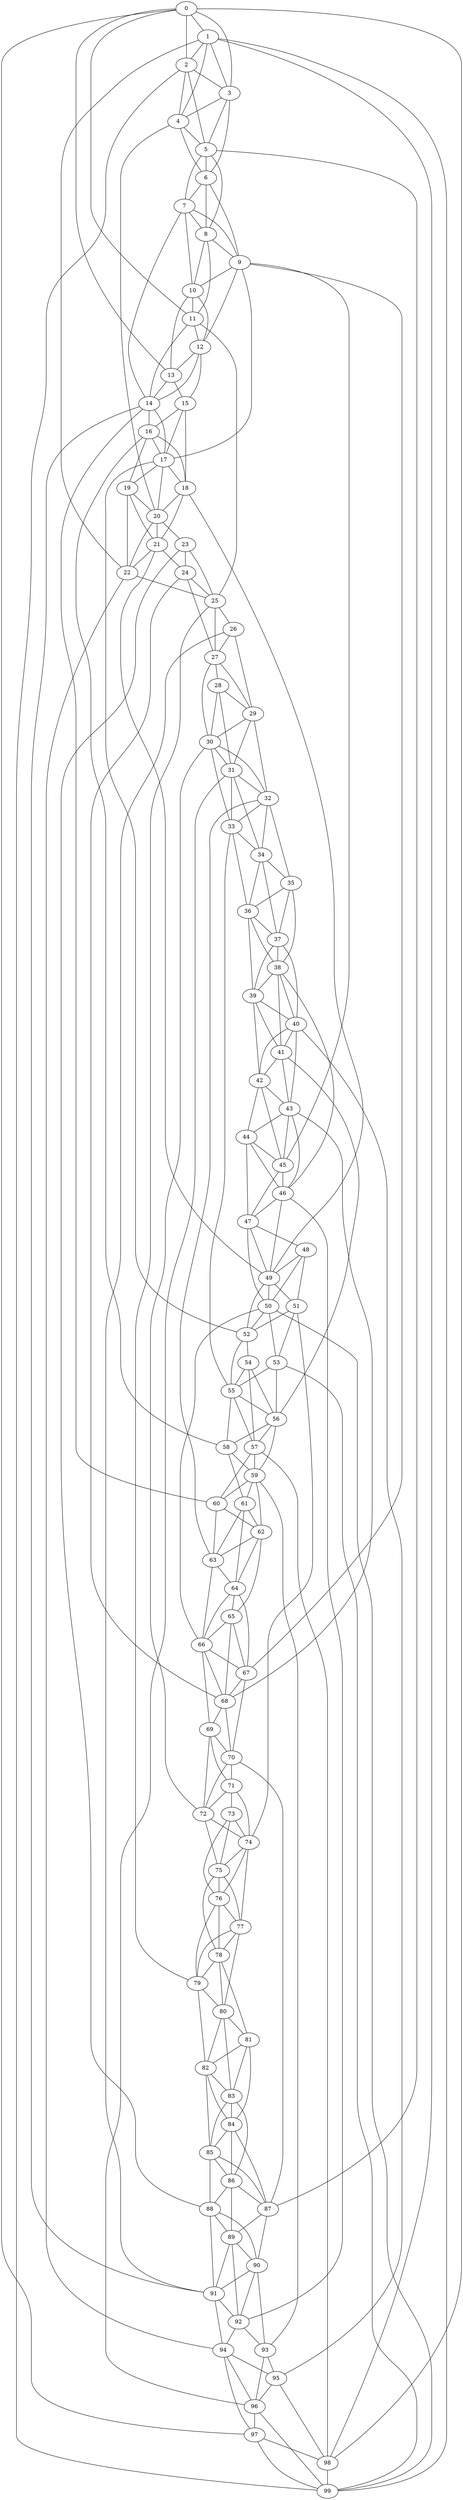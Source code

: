 strict graph "watts_strogatz_graph(100,6,0.1)" {
0;
1;
2;
3;
4;
5;
6;
7;
8;
9;
10;
11;
12;
13;
14;
15;
16;
17;
18;
19;
20;
21;
22;
23;
24;
25;
26;
27;
28;
29;
30;
31;
32;
33;
34;
35;
36;
37;
38;
39;
40;
41;
42;
43;
44;
45;
46;
47;
48;
49;
50;
51;
52;
53;
54;
55;
56;
57;
58;
59;
60;
61;
62;
63;
64;
65;
66;
67;
68;
69;
70;
71;
72;
73;
74;
75;
76;
77;
78;
79;
80;
81;
82;
83;
84;
85;
86;
87;
88;
89;
90;
91;
92;
93;
94;
95;
96;
97;
98;
99;
0 -- 1  [is_available=True, prob="1.0"];
0 -- 2  [is_available=True, prob="0.935720221654"];
0 -- 3  [is_available=True, prob="0.515848306842"];
0 -- 97  [is_available=True, prob="0.42802588997"];
0 -- 11  [is_available=True, prob="1.0"];
0 -- 98  [is_available=True, prob="1.0"];
0 -- 13  [is_available=True, prob="0.421844146082"];
1 -- 2  [is_available=True, prob="1.0"];
1 -- 99  [is_available=True, prob="0.465951026259"];
1 -- 4  [is_available=True, prob="1.0"];
1 -- 98  [is_available=True, prob="1.0"];
1 -- 3  [is_available=True, prob="0.940641123598"];
1 -- 22  [is_available=True, prob="0.533693379657"];
2 -- 3  [is_available=True, prob="0.518915667482"];
2 -- 4  [is_available=True, prob="0.183915591811"];
2 -- 5  [is_available=True, prob="0.451055098089"];
2 -- 99  [is_available=True, prob="0.747958040567"];
3 -- 4  [is_available=True, prob="1.0"];
3 -- 5  [is_available=True, prob="0.0242613693702"];
3 -- 6  [is_available=True, prob="0.499634368269"];
4 -- 5  [is_available=True, prob="0.790494589338"];
4 -- 6  [is_available=True, prob="0.136074792388"];
4 -- 20  [is_available=True, prob="0.563645784921"];
5 -- 6  [is_available=True, prob="1.0"];
5 -- 7  [is_available=True, prob="0.924787314262"];
5 -- 8  [is_available=True, prob="0.250186531959"];
5 -- 87  [is_available=True, prob="0.245527248247"];
6 -- 7  [is_available=True, prob="0.642800967546"];
6 -- 8  [is_available=True, prob="0.122322398792"];
6 -- 9  [is_available=True, prob="0.787316376411"];
7 -- 8  [is_available=True, prob="0.0980680288036"];
7 -- 9  [is_available=True, prob="0.113309271276"];
7 -- 10  [is_available=True, prob="0.0819476479932"];
7 -- 14  [is_available=True, prob="0.248489932305"];
8 -- 9  [is_available=True, prob="0.56384963573"];
8 -- 10  [is_available=True, prob="0.750292860095"];
8 -- 11  [is_available=True, prob="0.252554117383"];
9 -- 67  [is_available=True, prob="0.855209681138"];
9 -- 10  [is_available=True, prob="0.854138237644"];
9 -- 12  [is_available=True, prob="0.702951471436"];
9 -- 45  [is_available=True, prob="0.833848691181"];
9 -- 17  [is_available=True, prob="0.506376017179"];
10 -- 11  [is_available=True, prob="1.0"];
10 -- 12  [is_available=True, prob="1.0"];
10 -- 13  [is_available=True, prob="0.885499190496"];
11 -- 12  [is_available=True, prob="1.0"];
11 -- 14  [is_available=True, prob="0.555079721079"];
11 -- 25  [is_available=True, prob="0.255201774788"];
12 -- 13  [is_available=True, prob="0.625290336289"];
12 -- 14  [is_available=True, prob="0.843277654871"];
12 -- 15  [is_available=True, prob="0.979649289471"];
13 -- 14  [is_available=True, prob="0.0352230646544"];
13 -- 15  [is_available=True, prob="1.0"];
14 -- 16  [is_available=True, prob="0.946397820523"];
14 -- 17  [is_available=True, prob="0.105649719479"];
14 -- 91  [is_available=True, prob="0.924799206312"];
14 -- 60  [is_available=True, prob="0.997818314024"];
15 -- 16  [is_available=True, prob="0.113772828809"];
15 -- 17  [is_available=True, prob="0.906446894381"];
15 -- 18  [is_available=True, prob="0.440768539261"];
16 -- 17  [is_available=True, prob="0.809233892403"];
16 -- 18  [is_available=True, prob="0.912630332979"];
16 -- 19  [is_available=True, prob="0.990560841722"];
16 -- 58  [is_available=True, prob="1.0"];
17 -- 18  [is_available=True, prob="0.64012145433"];
17 -- 19  [is_available=True, prob="0.162407550083"];
17 -- 20  [is_available=True, prob="0.240561524801"];
17 -- 52  [is_available=True, prob="1.0"];
18 -- 49  [is_available=True, prob="0.416671319548"];
18 -- 20  [is_available=True, prob="0.308543718315"];
18 -- 21  [is_available=True, prob="0.195680498517"];
19 -- 20  [is_available=True, prob="1.0"];
19 -- 21  [is_available=True, prob="0.935736578475"];
19 -- 22  [is_available=True, prob="0.230261895477"];
20 -- 21  [is_available=True, prob="1.0"];
20 -- 22  [is_available=True, prob="0.986031525713"];
20 -- 23  [is_available=True, prob="0.00534079366951"];
21 -- 49  [is_available=True, prob="0.395912450427"];
21 -- 22  [is_available=True, prob="0.899584930132"];
21 -- 24  [is_available=True, prob="0.259447003856"];
22 -- 25  [is_available=True, prob="0.655111333341"];
22 -- 94  [is_available=True, prob="1.0"];
23 -- 88  [is_available=True, prob="1.0"];
23 -- 24  [is_available=True, prob="0.995718543829"];
23 -- 25  [is_available=True, prob="0.871420531639"];
24 -- 68  [is_available=True, prob="0.0498894156255"];
24 -- 25  [is_available=True, prob="1.0"];
24 -- 27  [is_available=True, prob="0.591242180659"];
25 -- 79  [is_available=True, prob="0.172745441615"];
25 -- 26  [is_available=True, prob="1.0"];
25 -- 27  [is_available=True, prob="0.900551532047"];
26 -- 91  [is_available=True, prob="0.264743290466"];
26 -- 27  [is_available=True, prob="0.192138494197"];
26 -- 29  [is_available=True, prob="0.623683406791"];
27 -- 28  [is_available=True, prob="1.0"];
27 -- 29  [is_available=True, prob="0.878564625831"];
27 -- 30  [is_available=True, prob="0.486613512324"];
28 -- 29  [is_available=True, prob="0.323050970335"];
28 -- 30  [is_available=True, prob="0.498477783672"];
28 -- 31  [is_available=True, prob="1.0"];
29 -- 32  [is_available=True, prob="1.0"];
29 -- 30  [is_available=True, prob="1.0"];
29 -- 31  [is_available=True, prob="0.954088762323"];
30 -- 32  [is_available=True, prob="0.187412079649"];
30 -- 33  [is_available=True, prob="1.0"];
30 -- 72  [is_available=True, prob="0.948072887896"];
30 -- 31  [is_available=True, prob="0.362829140374"];
31 -- 32  [is_available=True, prob="1.0"];
31 -- 33  [is_available=True, prob="1.0"];
31 -- 34  [is_available=True, prob="0.371142105171"];
31 -- 96  [is_available=True, prob="0.671415429637"];
32 -- 33  [is_available=True, prob="0.214096968976"];
32 -- 34  [is_available=True, prob="0.400302473003"];
32 -- 35  [is_available=True, prob="0.742084693821"];
32 -- 63  [is_available=True, prob="0.13555354969"];
33 -- 34  [is_available=True, prob="1.0"];
33 -- 36  [is_available=True, prob="0.0549695573217"];
33 -- 55  [is_available=True, prob="1.0"];
34 -- 35  [is_available=True, prob="0.581126234877"];
34 -- 36  [is_available=True, prob="1.0"];
34 -- 37  [is_available=True, prob="1.0"];
35 -- 36  [is_available=True, prob="0.265759863219"];
35 -- 37  [is_available=True, prob="0.254243441981"];
35 -- 38  [is_available=True, prob="1.0"];
36 -- 37  [is_available=True, prob="0.134116197215"];
36 -- 38  [is_available=True, prob="0.732568561622"];
36 -- 39  [is_available=True, prob="0.398625403691"];
37 -- 38  [is_available=True, prob="0.880296864636"];
37 -- 39  [is_available=True, prob="0.809645507894"];
37 -- 40  [is_available=True, prob="0.607642764921"];
38 -- 39  [is_available=True, prob="0.0572071415541"];
38 -- 40  [is_available=True, prob="1.0"];
38 -- 41  [is_available=True, prob="0.931977568314"];
38 -- 46  [is_available=True, prob="1.0"];
39 -- 40  [is_available=True, prob="0.726615673014"];
39 -- 41  [is_available=True, prob="0.946785076352"];
39 -- 42  [is_available=True, prob="0.789805795029"];
40 -- 41  [is_available=True, prob="0.103730704218"];
40 -- 42  [is_available=True, prob="0.935454718837"];
40 -- 43  [is_available=True, prob="0.851086594894"];
40 -- 95  [is_available=True, prob="1.0"];
41 -- 42  [is_available=True, prob="0.53901625137"];
41 -- 43  [is_available=True, prob="0.0151178907615"];
41 -- 56  [is_available=True, prob="0.867931337799"];
42 -- 43  [is_available=True, prob="0.852788343828"];
42 -- 44  [is_available=True, prob="0.780534668535"];
42 -- 45  [is_available=True, prob="0.0906193101886"];
43 -- 68  [is_available=True, prob="0.0500610415279"];
43 -- 44  [is_available=True, prob="0.0123397446698"];
43 -- 45  [is_available=True, prob="0.959116900867"];
43 -- 46  [is_available=True, prob="1.0"];
44 -- 45  [is_available=True, prob="0.252587614814"];
44 -- 46  [is_available=True, prob="0.608386970079"];
44 -- 47  [is_available=True, prob="1.0"];
45 -- 46  [is_available=True, prob="0.756937185829"];
45 -- 47  [is_available=True, prob="0.146934447209"];
46 -- 47  [is_available=True, prob="1.0"];
46 -- 49  [is_available=True, prob="0.0824056818155"];
46 -- 92  [is_available=True, prob="0.766724825391"];
47 -- 48  [is_available=True, prob="0.768093287774"];
47 -- 49  [is_available=True, prob="0.82658503598"];
47 -- 50  [is_available=True, prob="1.0"];
48 -- 49  [is_available=True, prob="1.0"];
48 -- 50  [is_available=True, prob="0.0912619026552"];
48 -- 51  [is_available=True, prob="1.0"];
49 -- 50  [is_available=True, prob="0.245415079844"];
49 -- 51  [is_available=True, prob="1.0"];
49 -- 52  [is_available=True, prob="1.0"];
50 -- 66  [is_available=True, prob="1.0"];
50 -- 99  [is_available=True, prob="0.141126476933"];
50 -- 52  [is_available=True, prob="0.859251473007"];
50 -- 53  [is_available=True, prob="1.0"];
51 -- 74  [is_available=True, prob="1.0"];
51 -- 52  [is_available=True, prob="0.68304608787"];
51 -- 53  [is_available=True, prob="0.380934868806"];
52 -- 54  [is_available=True, prob="1.0"];
52 -- 55  [is_available=True, prob="0.627238644442"];
53 -- 99  [is_available=True, prob="0.186289522886"];
53 -- 55  [is_available=True, prob="0.992120405578"];
53 -- 56  [is_available=True, prob="1.0"];
54 -- 55  [is_available=True, prob="0.449025052686"];
54 -- 56  [is_available=True, prob="1.0"];
54 -- 57  [is_available=True, prob="0.548009863254"];
55 -- 56  [is_available=True, prob="0.266868198329"];
55 -- 57  [is_available=True, prob="1.0"];
55 -- 58  [is_available=True, prob="0.381809647356"];
56 -- 57  [is_available=True, prob="0.0524823081786"];
56 -- 58  [is_available=True, prob="0.814079434883"];
56 -- 59  [is_available=True, prob="0.245190547227"];
57 -- 98  [is_available=True, prob="0.240325386446"];
57 -- 59  [is_available=True, prob="0.930645231562"];
57 -- 60  [is_available=True, prob="1.0"];
58 -- 59  [is_available=True, prob="0.0177278724551"];
58 -- 61  [is_available=True, prob="0.794784077523"];
59 -- 93  [is_available=True, prob="0.166979171892"];
59 -- 60  [is_available=True, prob="1.0"];
59 -- 61  [is_available=True, prob="0.263500575997"];
59 -- 62  [is_available=True, prob="0.228111775481"];
60 -- 62  [is_available=True, prob="0.464454252922"];
60 -- 63  [is_available=True, prob="0.195635695848"];
61 -- 64  [is_available=True, prob="0.936441260304"];
61 -- 62  [is_available=True, prob="0.634835193191"];
61 -- 63  [is_available=True, prob="0.324807066129"];
62 -- 64  [is_available=True, prob="0.149506807072"];
62 -- 65  [is_available=True, prob="0.742657693321"];
62 -- 63  [is_available=True, prob="0.67654420788"];
63 -- 64  [is_available=True, prob="0.820446590734"];
63 -- 66  [is_available=True, prob="0.435852075033"];
64 -- 65  [is_available=True, prob="1.0"];
64 -- 66  [is_available=True, prob="0.100837722125"];
64 -- 67  [is_available=True, prob="1.0"];
65 -- 66  [is_available=True, prob="1.0"];
65 -- 67  [is_available=True, prob="1.0"];
65 -- 68  [is_available=True, prob="1.0"];
66 -- 67  [is_available=True, prob="0.216550033561"];
66 -- 68  [is_available=True, prob="0.0922405725726"];
66 -- 69  [is_available=True, prob="1.0"];
67 -- 68  [is_available=True, prob="0.783966501436"];
67 -- 70  [is_available=True, prob="1.0"];
68 -- 69  [is_available=True, prob="0.119178536614"];
68 -- 70  [is_available=True, prob="1.0"];
69 -- 70  [is_available=True, prob="1.0"];
69 -- 71  [is_available=True, prob="0.936718866764"];
69 -- 72  [is_available=True, prob="1.0"];
70 -- 71  [is_available=True, prob="0.527705086678"];
70 -- 72  [is_available=True, prob="0.911333236192"];
70 -- 87  [is_available=True, prob="1.0"];
71 -- 72  [is_available=True, prob="0.0231484649044"];
71 -- 73  [is_available=True, prob="1.0"];
71 -- 74  [is_available=True, prob="0.345461226533"];
72 -- 74  [is_available=True, prob="0.271904345949"];
72 -- 75  [is_available=True, prob="0.328066931686"];
73 -- 74  [is_available=True, prob="0.687971957698"];
73 -- 75  [is_available=True, prob="0.393448575949"];
73 -- 76  [is_available=True, prob="1.0"];
74 -- 75  [is_available=True, prob="0.243861063394"];
74 -- 76  [is_available=True, prob="0.303092310045"];
74 -- 77  [is_available=True, prob="1.0"];
75 -- 76  [is_available=True, prob="0.323888708868"];
75 -- 77  [is_available=True, prob="0.164037484055"];
75 -- 78  [is_available=True, prob="0.180438846294"];
76 -- 77  [is_available=True, prob="0.0288235003577"];
76 -- 78  [is_available=True, prob="0.920714753064"];
76 -- 79  [is_available=True, prob="0.661472223687"];
77 -- 78  [is_available=True, prob="0.506049807696"];
77 -- 79  [is_available=True, prob="0.769482188886"];
77 -- 80  [is_available=True, prob="0.653601764079"];
78 -- 79  [is_available=True, prob="0.351553325066"];
78 -- 80  [is_available=True, prob="1.0"];
78 -- 81  [is_available=True, prob="0.569160804311"];
79 -- 80  [is_available=True, prob="0.221490455943"];
79 -- 82  [is_available=True, prob="0.76495238717"];
80 -- 81  [is_available=True, prob="0.707309197044"];
80 -- 82  [is_available=True, prob="0.905740898038"];
80 -- 83  [is_available=True, prob="0.526326475948"];
81 -- 82  [is_available=True, prob="0.870525335881"];
81 -- 83  [is_available=True, prob="0.75108017216"];
81 -- 84  [is_available=True, prob="1.0"];
82 -- 83  [is_available=True, prob="1.0"];
82 -- 84  [is_available=True, prob="0.640986274507"];
82 -- 85  [is_available=True, prob="0.392862144221"];
83 -- 84  [is_available=True, prob="0.566746482389"];
83 -- 85  [is_available=True, prob="1.0"];
83 -- 86  [is_available=True, prob="0.10218003919"];
84 -- 85  [is_available=True, prob="1.0"];
84 -- 86  [is_available=True, prob="0.702041287695"];
84 -- 87  [is_available=True, prob="1.0"];
85 -- 86  [is_available=True, prob="0.623456675444"];
85 -- 87  [is_available=True, prob="1.0"];
85 -- 88  [is_available=True, prob="0.676427000964"];
86 -- 87  [is_available=True, prob="0.884437471875"];
86 -- 88  [is_available=True, prob="1.0"];
86 -- 89  [is_available=True, prob="0.241864722332"];
87 -- 89  [is_available=True, prob="0.930935376839"];
87 -- 90  [is_available=True, prob="0.727619193398"];
88 -- 89  [is_available=True, prob="0.437597307796"];
88 -- 90  [is_available=True, prob="0.33410830362"];
88 -- 91  [is_available=True, prob="0.617532606116"];
89 -- 90  [is_available=True, prob="1.0"];
89 -- 91  [is_available=True, prob="0.629944400455"];
89 -- 92  [is_available=True, prob="0.429872583816"];
90 -- 91  [is_available=True, prob="0.857872735204"];
90 -- 92  [is_available=True, prob="0.71702575891"];
90 -- 93  [is_available=True, prob="0.0414768545067"];
91 -- 92  [is_available=True, prob="0.661321460631"];
91 -- 94  [is_available=True, prob="0.528625741389"];
92 -- 93  [is_available=True, prob="1.0"];
92 -- 94  [is_available=True, prob="0.165056760041"];
93 -- 96  [is_available=True, prob="1.0"];
93 -- 95  [is_available=True, prob="0.857090902408"];
94 -- 96  [is_available=True, prob="0.338202947758"];
94 -- 97  [is_available=True, prob="0.331591779835"];
94 -- 95  [is_available=True, prob="0.519127391331"];
95 -- 96  [is_available=True, prob="0.934935063454"];
95 -- 98  [is_available=True, prob="0.457832767882"];
96 -- 97  [is_available=True, prob="0.433149107474"];
96 -- 99  [is_available=True, prob="0.00358534634947"];
97 -- 98  [is_available=True, prob="0.624676848826"];
97 -- 99  [is_available=True, prob="1.0"];
98 -- 99  [is_available=True, prob="0.153134378739"];
}
